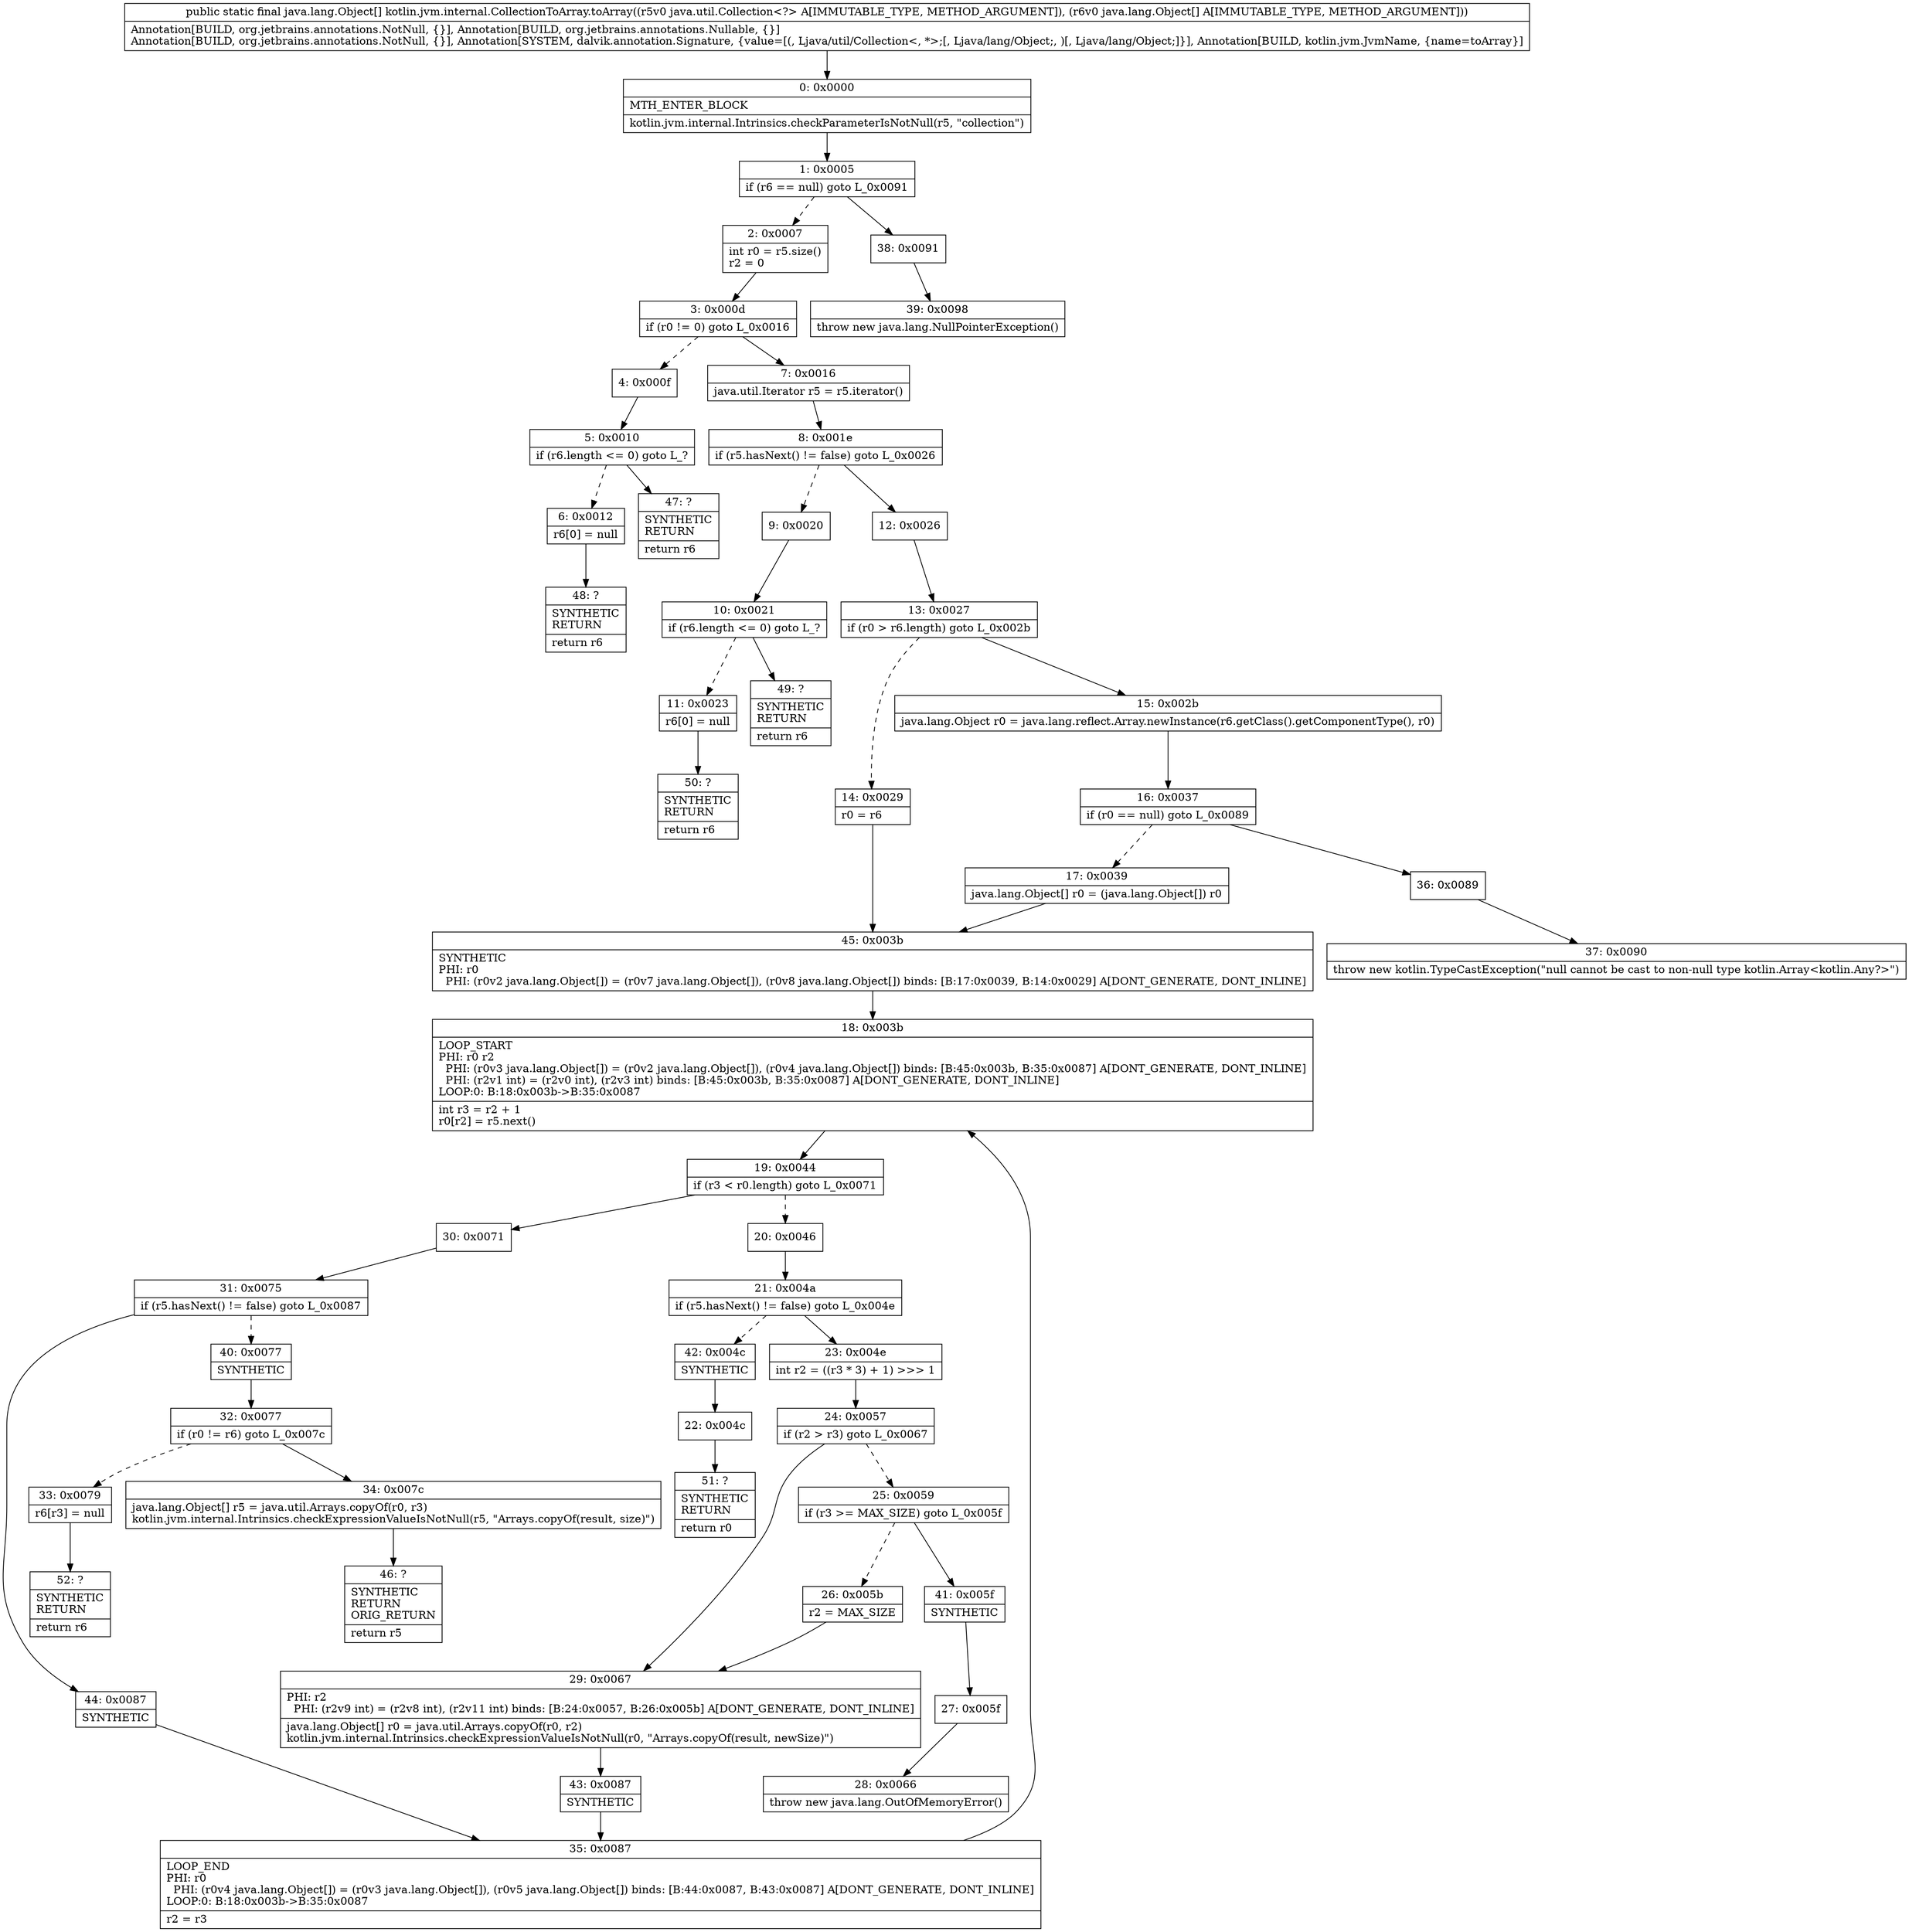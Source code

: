 digraph "CFG forkotlin.jvm.internal.CollectionToArray.toArray(Ljava\/util\/Collection;[Ljava\/lang\/Object;)[Ljava\/lang\/Object;" {
Node_0 [shape=record,label="{0\:\ 0x0000|MTH_ENTER_BLOCK\l|kotlin.jvm.internal.Intrinsics.checkParameterIsNotNull(r5, \"collection\")\l}"];
Node_1 [shape=record,label="{1\:\ 0x0005|if (r6 == null) goto L_0x0091\l}"];
Node_2 [shape=record,label="{2\:\ 0x0007|int r0 = r5.size()\lr2 = 0\l}"];
Node_3 [shape=record,label="{3\:\ 0x000d|if (r0 != 0) goto L_0x0016\l}"];
Node_4 [shape=record,label="{4\:\ 0x000f}"];
Node_5 [shape=record,label="{5\:\ 0x0010|if (r6.length \<= 0) goto L_?\l}"];
Node_6 [shape=record,label="{6\:\ 0x0012|r6[0] = null\l}"];
Node_7 [shape=record,label="{7\:\ 0x0016|java.util.Iterator r5 = r5.iterator()\l}"];
Node_8 [shape=record,label="{8\:\ 0x001e|if (r5.hasNext() != false) goto L_0x0026\l}"];
Node_9 [shape=record,label="{9\:\ 0x0020}"];
Node_10 [shape=record,label="{10\:\ 0x0021|if (r6.length \<= 0) goto L_?\l}"];
Node_11 [shape=record,label="{11\:\ 0x0023|r6[0] = null\l}"];
Node_12 [shape=record,label="{12\:\ 0x0026}"];
Node_13 [shape=record,label="{13\:\ 0x0027|if (r0 \> r6.length) goto L_0x002b\l}"];
Node_14 [shape=record,label="{14\:\ 0x0029|r0 = r6\l}"];
Node_15 [shape=record,label="{15\:\ 0x002b|java.lang.Object r0 = java.lang.reflect.Array.newInstance(r6.getClass().getComponentType(), r0)\l}"];
Node_16 [shape=record,label="{16\:\ 0x0037|if (r0 == null) goto L_0x0089\l}"];
Node_17 [shape=record,label="{17\:\ 0x0039|java.lang.Object[] r0 = (java.lang.Object[]) r0\l}"];
Node_18 [shape=record,label="{18\:\ 0x003b|LOOP_START\lPHI: r0 r2 \l  PHI: (r0v3 java.lang.Object[]) = (r0v2 java.lang.Object[]), (r0v4 java.lang.Object[]) binds: [B:45:0x003b, B:35:0x0087] A[DONT_GENERATE, DONT_INLINE]\l  PHI: (r2v1 int) = (r2v0 int), (r2v3 int) binds: [B:45:0x003b, B:35:0x0087] A[DONT_GENERATE, DONT_INLINE]\lLOOP:0: B:18:0x003b\-\>B:35:0x0087\l|int r3 = r2 + 1\lr0[r2] = r5.next()\l}"];
Node_19 [shape=record,label="{19\:\ 0x0044|if (r3 \< r0.length) goto L_0x0071\l}"];
Node_20 [shape=record,label="{20\:\ 0x0046}"];
Node_21 [shape=record,label="{21\:\ 0x004a|if (r5.hasNext() != false) goto L_0x004e\l}"];
Node_22 [shape=record,label="{22\:\ 0x004c}"];
Node_23 [shape=record,label="{23\:\ 0x004e|int r2 = ((r3 * 3) + 1) \>\>\> 1\l}"];
Node_24 [shape=record,label="{24\:\ 0x0057|if (r2 \> r3) goto L_0x0067\l}"];
Node_25 [shape=record,label="{25\:\ 0x0059|if (r3 \>= MAX_SIZE) goto L_0x005f\l}"];
Node_26 [shape=record,label="{26\:\ 0x005b|r2 = MAX_SIZE\l}"];
Node_27 [shape=record,label="{27\:\ 0x005f}"];
Node_28 [shape=record,label="{28\:\ 0x0066|throw new java.lang.OutOfMemoryError()\l}"];
Node_29 [shape=record,label="{29\:\ 0x0067|PHI: r2 \l  PHI: (r2v9 int) = (r2v8 int), (r2v11 int) binds: [B:24:0x0057, B:26:0x005b] A[DONT_GENERATE, DONT_INLINE]\l|java.lang.Object[] r0 = java.util.Arrays.copyOf(r0, r2)\lkotlin.jvm.internal.Intrinsics.checkExpressionValueIsNotNull(r0, \"Arrays.copyOf(result, newSize)\")\l}"];
Node_30 [shape=record,label="{30\:\ 0x0071}"];
Node_31 [shape=record,label="{31\:\ 0x0075|if (r5.hasNext() != false) goto L_0x0087\l}"];
Node_32 [shape=record,label="{32\:\ 0x0077|if (r0 != r6) goto L_0x007c\l}"];
Node_33 [shape=record,label="{33\:\ 0x0079|r6[r3] = null\l}"];
Node_34 [shape=record,label="{34\:\ 0x007c|java.lang.Object[] r5 = java.util.Arrays.copyOf(r0, r3)\lkotlin.jvm.internal.Intrinsics.checkExpressionValueIsNotNull(r5, \"Arrays.copyOf(result, size)\")\l}"];
Node_35 [shape=record,label="{35\:\ 0x0087|LOOP_END\lPHI: r0 \l  PHI: (r0v4 java.lang.Object[]) = (r0v3 java.lang.Object[]), (r0v5 java.lang.Object[]) binds: [B:44:0x0087, B:43:0x0087] A[DONT_GENERATE, DONT_INLINE]\lLOOP:0: B:18:0x003b\-\>B:35:0x0087\l|r2 = r3\l}"];
Node_36 [shape=record,label="{36\:\ 0x0089}"];
Node_37 [shape=record,label="{37\:\ 0x0090|throw new kotlin.TypeCastException(\"null cannot be cast to non\-null type kotlin.Array\<kotlin.Any?\>\")\l}"];
Node_38 [shape=record,label="{38\:\ 0x0091}"];
Node_39 [shape=record,label="{39\:\ 0x0098|throw new java.lang.NullPointerException()\l}"];
Node_40 [shape=record,label="{40\:\ 0x0077|SYNTHETIC\l}"];
Node_41 [shape=record,label="{41\:\ 0x005f|SYNTHETIC\l}"];
Node_42 [shape=record,label="{42\:\ 0x004c|SYNTHETIC\l}"];
Node_43 [shape=record,label="{43\:\ 0x0087|SYNTHETIC\l}"];
Node_44 [shape=record,label="{44\:\ 0x0087|SYNTHETIC\l}"];
Node_45 [shape=record,label="{45\:\ 0x003b|SYNTHETIC\lPHI: r0 \l  PHI: (r0v2 java.lang.Object[]) = (r0v7 java.lang.Object[]), (r0v8 java.lang.Object[]) binds: [B:17:0x0039, B:14:0x0029] A[DONT_GENERATE, DONT_INLINE]\l}"];
Node_46 [shape=record,label="{46\:\ ?|SYNTHETIC\lRETURN\lORIG_RETURN\l|return r5\l}"];
Node_47 [shape=record,label="{47\:\ ?|SYNTHETIC\lRETURN\l|return r6\l}"];
Node_48 [shape=record,label="{48\:\ ?|SYNTHETIC\lRETURN\l|return r6\l}"];
Node_49 [shape=record,label="{49\:\ ?|SYNTHETIC\lRETURN\l|return r6\l}"];
Node_50 [shape=record,label="{50\:\ ?|SYNTHETIC\lRETURN\l|return r6\l}"];
Node_51 [shape=record,label="{51\:\ ?|SYNTHETIC\lRETURN\l|return r0\l}"];
Node_52 [shape=record,label="{52\:\ ?|SYNTHETIC\lRETURN\l|return r6\l}"];
MethodNode[shape=record,label="{public static final java.lang.Object[] kotlin.jvm.internal.CollectionToArray.toArray((r5v0 java.util.Collection\<?\> A[IMMUTABLE_TYPE, METHOD_ARGUMENT]), (r6v0 java.lang.Object[] A[IMMUTABLE_TYPE, METHOD_ARGUMENT]))  | Annotation[BUILD, org.jetbrains.annotations.NotNull, \{\}], Annotation[BUILD, org.jetbrains.annotations.Nullable, \{\}]\lAnnotation[BUILD, org.jetbrains.annotations.NotNull, \{\}], Annotation[SYSTEM, dalvik.annotation.Signature, \{value=[(, Ljava\/util\/Collection\<, *\>;[, Ljava\/lang\/Object;, )[, Ljava\/lang\/Object;]\}], Annotation[BUILD, kotlin.jvm.JvmName, \{name=toArray\}]\l}"];
MethodNode -> Node_0;
Node_0 -> Node_1;
Node_1 -> Node_2[style=dashed];
Node_1 -> Node_38;
Node_2 -> Node_3;
Node_3 -> Node_4[style=dashed];
Node_3 -> Node_7;
Node_4 -> Node_5;
Node_5 -> Node_6[style=dashed];
Node_5 -> Node_47;
Node_6 -> Node_48;
Node_7 -> Node_8;
Node_8 -> Node_9[style=dashed];
Node_8 -> Node_12;
Node_9 -> Node_10;
Node_10 -> Node_11[style=dashed];
Node_10 -> Node_49;
Node_11 -> Node_50;
Node_12 -> Node_13;
Node_13 -> Node_14[style=dashed];
Node_13 -> Node_15;
Node_14 -> Node_45;
Node_15 -> Node_16;
Node_16 -> Node_17[style=dashed];
Node_16 -> Node_36;
Node_17 -> Node_45;
Node_18 -> Node_19;
Node_19 -> Node_20[style=dashed];
Node_19 -> Node_30;
Node_20 -> Node_21;
Node_21 -> Node_23;
Node_21 -> Node_42[style=dashed];
Node_22 -> Node_51;
Node_23 -> Node_24;
Node_24 -> Node_25[style=dashed];
Node_24 -> Node_29;
Node_25 -> Node_26[style=dashed];
Node_25 -> Node_41;
Node_26 -> Node_29;
Node_27 -> Node_28;
Node_29 -> Node_43;
Node_30 -> Node_31;
Node_31 -> Node_40[style=dashed];
Node_31 -> Node_44;
Node_32 -> Node_33[style=dashed];
Node_32 -> Node_34;
Node_33 -> Node_52;
Node_34 -> Node_46;
Node_35 -> Node_18;
Node_36 -> Node_37;
Node_38 -> Node_39;
Node_40 -> Node_32;
Node_41 -> Node_27;
Node_42 -> Node_22;
Node_43 -> Node_35;
Node_44 -> Node_35;
Node_45 -> Node_18;
}

